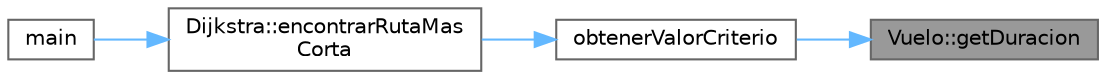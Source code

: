 digraph "Vuelo::getDuracion"
{
 // LATEX_PDF_SIZE
  bgcolor="transparent";
  edge [fontname=Helvetica,fontsize=10,labelfontname=Helvetica,labelfontsize=10];
  node [fontname=Helvetica,fontsize=10,shape=box,height=0.2,width=0.4];
  rankdir="RL";
  Node1 [id="Node000001",label="Vuelo::getDuracion",height=0.2,width=0.4,color="gray40", fillcolor="grey60", style="filled", fontcolor="black",tooltip=" "];
  Node1 -> Node2 [id="edge1_Node000001_Node000002",dir="back",color="steelblue1",style="solid",tooltip=" "];
  Node2 [id="Node000002",label="obtenerValorCriterio",height=0.2,width=0.4,color="grey40", fillcolor="white", style="filled",URL="$_dijkstra_8cpp.html#a4f67df0d1c6c221d489ad3194581b200",tooltip=" "];
  Node2 -> Node3 [id="edge2_Node000002_Node000003",dir="back",color="steelblue1",style="solid",tooltip=" "];
  Node3 [id="Node000003",label="Dijkstra::encontrarRutaMas\lCorta",height=0.2,width=0.4,color="grey40", fillcolor="white", style="filled",URL="$class_dijkstra.html#a4b1bbdd6879cade4c1f0fcf9b257cc11",tooltip="Encuentra y muestra la ruta más corta entre dos aeropuertos según un criterio."];
  Node3 -> Node4 [id="edge3_Node000003_Node000004",dir="back",color="steelblue1",style="solid",tooltip=" "];
  Node4 [id="Node000004",label="main",height=0.2,width=0.4,color="grey40", fillcolor="white", style="filled",URL="$main_8cpp.html#ae66f6b31b5ad750f1fe042a706a4e3d4",tooltip=" "];
}
